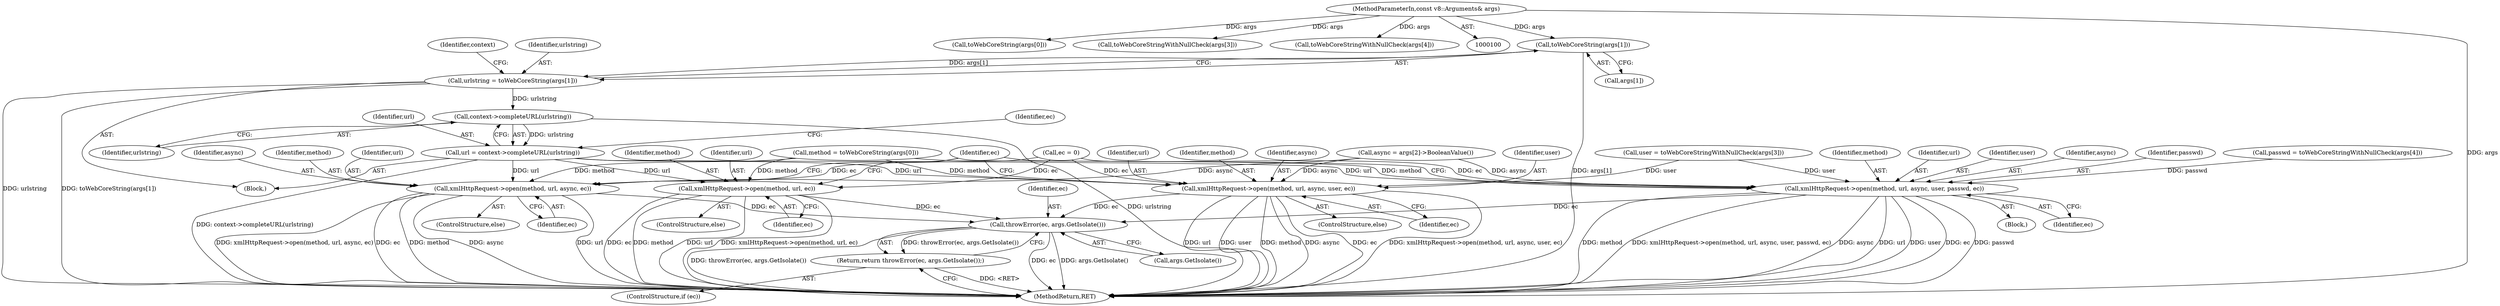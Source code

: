 digraph "0_Chrome_e9372a1bfd3588a80fcf49aa07321f0971dd6091_69@array" {
"1000126" [label="(Call,toWebCoreString(args[1]))"];
"1000101" [label="(MethodParameterIn,const v8::Arguments& args)"];
"1000124" [label="(Call,urlstring = toWebCoreString(args[1]))"];
"1000142" [label="(Call,context->completeURL(urlstring))"];
"1000140" [label="(Call,url = context->completeURL(urlstring))"];
"1000187" [label="(Call,xmlHttpRequest->open(method, url, async, user, passwd, ec))"];
"1000215" [label="(Call,throwError(ec, args.GetIsolate()))"];
"1000214" [label="(Return,return throwError(ec, args.GetIsolate());)"];
"1000195" [label="(Call,xmlHttpRequest->open(method, url, async, user, ec))"];
"1000202" [label="(Call,xmlHttpRequest->open(method, url, async, ec))"];
"1000208" [label="(Call,xmlHttpRequest->open(method, url, ec))"];
"1000189" [label="(Identifier,url)"];
"1000206" [label="(Identifier,ec)"];
"1000142" [label="(Call,context->completeURL(urlstring))"];
"1000117" [label="(Call,method = toWebCoreString(args[0]))"];
"1000125" [label="(Identifier,urlstring)"];
"1000220" [label="(MethodReturn,RET)"];
"1000102" [label="(Block,)"];
"1000204" [label="(Identifier,url)"];
"1000101" [label="(MethodParameterIn,const v8::Arguments& args)"];
"1000145" [label="(Call,ec = 0)"];
"1000179" [label="(Block,)"];
"1000199" [label="(Identifier,user)"];
"1000197" [label="(Identifier,url)"];
"1000215" [label="(Call,throwError(ec, args.GetIsolate()))"];
"1000194" [label="(ControlStructure,else)"];
"1000166" [label="(Call,user = toWebCoreStringWithNullCheck(args[3]))"];
"1000196" [label="(Identifier,method)"];
"1000127" [label="(Call,args[1])"];
"1000212" [label="(ControlStructure,if (ec))"];
"1000205" [label="(Identifier,async)"];
"1000119" [label="(Call,toWebCoreString(args[0]))"];
"1000124" [label="(Call,urlstring = toWebCoreString(args[1]))"];
"1000213" [label="(Identifier,ec)"];
"1000207" [label="(ControlStructure,else)"];
"1000141" [label="(Identifier,url)"];
"1000193" [label="(Identifier,ec)"];
"1000191" [label="(Identifier,user)"];
"1000190" [label="(Identifier,async)"];
"1000208" [label="(Call,xmlHttpRequest->open(method, url, ec))"];
"1000168" [label="(Call,toWebCoreStringWithNullCheck(args[3]))"];
"1000187" [label="(Call,xmlHttpRequest->open(method, url, async, user, passwd, ec))"];
"1000211" [label="(Identifier,ec)"];
"1000216" [label="(Identifier,ec)"];
"1000200" [label="(Identifier,ec)"];
"1000198" [label="(Identifier,async)"];
"1000192" [label="(Identifier,passwd)"];
"1000183" [label="(Call,toWebCoreStringWithNullCheck(args[4]))"];
"1000195" [label="(Call,xmlHttpRequest->open(method, url, async, user, ec))"];
"1000217" [label="(Call,args.GetIsolate())"];
"1000210" [label="(Identifier,url)"];
"1000214" [label="(Return,return throwError(ec, args.GetIsolate());)"];
"1000181" [label="(Call,passwd = toWebCoreStringWithNullCheck(args[4]))"];
"1000201" [label="(ControlStructure,else)"];
"1000203" [label="(Identifier,method)"];
"1000209" [label="(Identifier,method)"];
"1000202" [label="(Call,xmlHttpRequest->open(method, url, async, ec))"];
"1000154" [label="(Call,async = args[2]->BooleanValue())"];
"1000143" [label="(Identifier,urlstring)"];
"1000126" [label="(Call,toWebCoreString(args[1]))"];
"1000146" [label="(Identifier,ec)"];
"1000132" [label="(Identifier,context)"];
"1000140" [label="(Call,url = context->completeURL(urlstring))"];
"1000188" [label="(Identifier,method)"];
"1000126" -> "1000124"  [label="AST: "];
"1000126" -> "1000127"  [label="CFG: "];
"1000127" -> "1000126"  [label="AST: "];
"1000124" -> "1000126"  [label="CFG: "];
"1000126" -> "1000220"  [label="DDG: args[1]"];
"1000126" -> "1000124"  [label="DDG: args[1]"];
"1000101" -> "1000126"  [label="DDG: args"];
"1000101" -> "1000100"  [label="AST: "];
"1000101" -> "1000220"  [label="DDG: args"];
"1000101" -> "1000119"  [label="DDG: args"];
"1000101" -> "1000168"  [label="DDG: args"];
"1000101" -> "1000183"  [label="DDG: args"];
"1000124" -> "1000102"  [label="AST: "];
"1000125" -> "1000124"  [label="AST: "];
"1000132" -> "1000124"  [label="CFG: "];
"1000124" -> "1000220"  [label="DDG: urlstring"];
"1000124" -> "1000220"  [label="DDG: toWebCoreString(args[1])"];
"1000124" -> "1000142"  [label="DDG: urlstring"];
"1000142" -> "1000140"  [label="AST: "];
"1000142" -> "1000143"  [label="CFG: "];
"1000143" -> "1000142"  [label="AST: "];
"1000140" -> "1000142"  [label="CFG: "];
"1000142" -> "1000220"  [label="DDG: urlstring"];
"1000142" -> "1000140"  [label="DDG: urlstring"];
"1000140" -> "1000102"  [label="AST: "];
"1000141" -> "1000140"  [label="AST: "];
"1000146" -> "1000140"  [label="CFG: "];
"1000140" -> "1000220"  [label="DDG: context->completeURL(urlstring)"];
"1000140" -> "1000187"  [label="DDG: url"];
"1000140" -> "1000195"  [label="DDG: url"];
"1000140" -> "1000202"  [label="DDG: url"];
"1000140" -> "1000208"  [label="DDG: url"];
"1000187" -> "1000179"  [label="AST: "];
"1000187" -> "1000193"  [label="CFG: "];
"1000188" -> "1000187"  [label="AST: "];
"1000189" -> "1000187"  [label="AST: "];
"1000190" -> "1000187"  [label="AST: "];
"1000191" -> "1000187"  [label="AST: "];
"1000192" -> "1000187"  [label="AST: "];
"1000193" -> "1000187"  [label="AST: "];
"1000213" -> "1000187"  [label="CFG: "];
"1000187" -> "1000220"  [label="DDG: method"];
"1000187" -> "1000220"  [label="DDG: xmlHttpRequest->open(method, url, async, user, passwd, ec)"];
"1000187" -> "1000220"  [label="DDG: async"];
"1000187" -> "1000220"  [label="DDG: url"];
"1000187" -> "1000220"  [label="DDG: user"];
"1000187" -> "1000220"  [label="DDG: ec"];
"1000187" -> "1000220"  [label="DDG: passwd"];
"1000117" -> "1000187"  [label="DDG: method"];
"1000154" -> "1000187"  [label="DDG: async"];
"1000166" -> "1000187"  [label="DDG: user"];
"1000181" -> "1000187"  [label="DDG: passwd"];
"1000145" -> "1000187"  [label="DDG: ec"];
"1000187" -> "1000215"  [label="DDG: ec"];
"1000215" -> "1000214"  [label="AST: "];
"1000215" -> "1000217"  [label="CFG: "];
"1000216" -> "1000215"  [label="AST: "];
"1000217" -> "1000215"  [label="AST: "];
"1000214" -> "1000215"  [label="CFG: "];
"1000215" -> "1000220"  [label="DDG: ec"];
"1000215" -> "1000220"  [label="DDG: args.GetIsolate()"];
"1000215" -> "1000220"  [label="DDG: throwError(ec, args.GetIsolate())"];
"1000215" -> "1000214"  [label="DDG: throwError(ec, args.GetIsolate())"];
"1000195" -> "1000215"  [label="DDG: ec"];
"1000202" -> "1000215"  [label="DDG: ec"];
"1000208" -> "1000215"  [label="DDG: ec"];
"1000214" -> "1000212"  [label="AST: "];
"1000220" -> "1000214"  [label="CFG: "];
"1000214" -> "1000220"  [label="DDG: <RET>"];
"1000195" -> "1000194"  [label="AST: "];
"1000195" -> "1000200"  [label="CFG: "];
"1000196" -> "1000195"  [label="AST: "];
"1000197" -> "1000195"  [label="AST: "];
"1000198" -> "1000195"  [label="AST: "];
"1000199" -> "1000195"  [label="AST: "];
"1000200" -> "1000195"  [label="AST: "];
"1000213" -> "1000195"  [label="CFG: "];
"1000195" -> "1000220"  [label="DDG: ec"];
"1000195" -> "1000220"  [label="DDG: xmlHttpRequest->open(method, url, async, user, ec)"];
"1000195" -> "1000220"  [label="DDG: url"];
"1000195" -> "1000220"  [label="DDG: user"];
"1000195" -> "1000220"  [label="DDG: method"];
"1000195" -> "1000220"  [label="DDG: async"];
"1000117" -> "1000195"  [label="DDG: method"];
"1000154" -> "1000195"  [label="DDG: async"];
"1000166" -> "1000195"  [label="DDG: user"];
"1000145" -> "1000195"  [label="DDG: ec"];
"1000202" -> "1000201"  [label="AST: "];
"1000202" -> "1000206"  [label="CFG: "];
"1000203" -> "1000202"  [label="AST: "];
"1000204" -> "1000202"  [label="AST: "];
"1000205" -> "1000202"  [label="AST: "];
"1000206" -> "1000202"  [label="AST: "];
"1000213" -> "1000202"  [label="CFG: "];
"1000202" -> "1000220"  [label="DDG: ec"];
"1000202" -> "1000220"  [label="DDG: method"];
"1000202" -> "1000220"  [label="DDG: async"];
"1000202" -> "1000220"  [label="DDG: url"];
"1000202" -> "1000220"  [label="DDG: xmlHttpRequest->open(method, url, async, ec)"];
"1000117" -> "1000202"  [label="DDG: method"];
"1000154" -> "1000202"  [label="DDG: async"];
"1000145" -> "1000202"  [label="DDG: ec"];
"1000208" -> "1000207"  [label="AST: "];
"1000208" -> "1000211"  [label="CFG: "];
"1000209" -> "1000208"  [label="AST: "];
"1000210" -> "1000208"  [label="AST: "];
"1000211" -> "1000208"  [label="AST: "];
"1000213" -> "1000208"  [label="CFG: "];
"1000208" -> "1000220"  [label="DDG: method"];
"1000208" -> "1000220"  [label="DDG: url"];
"1000208" -> "1000220"  [label="DDG: xmlHttpRequest->open(method, url, ec)"];
"1000208" -> "1000220"  [label="DDG: ec"];
"1000117" -> "1000208"  [label="DDG: method"];
"1000145" -> "1000208"  [label="DDG: ec"];
}
